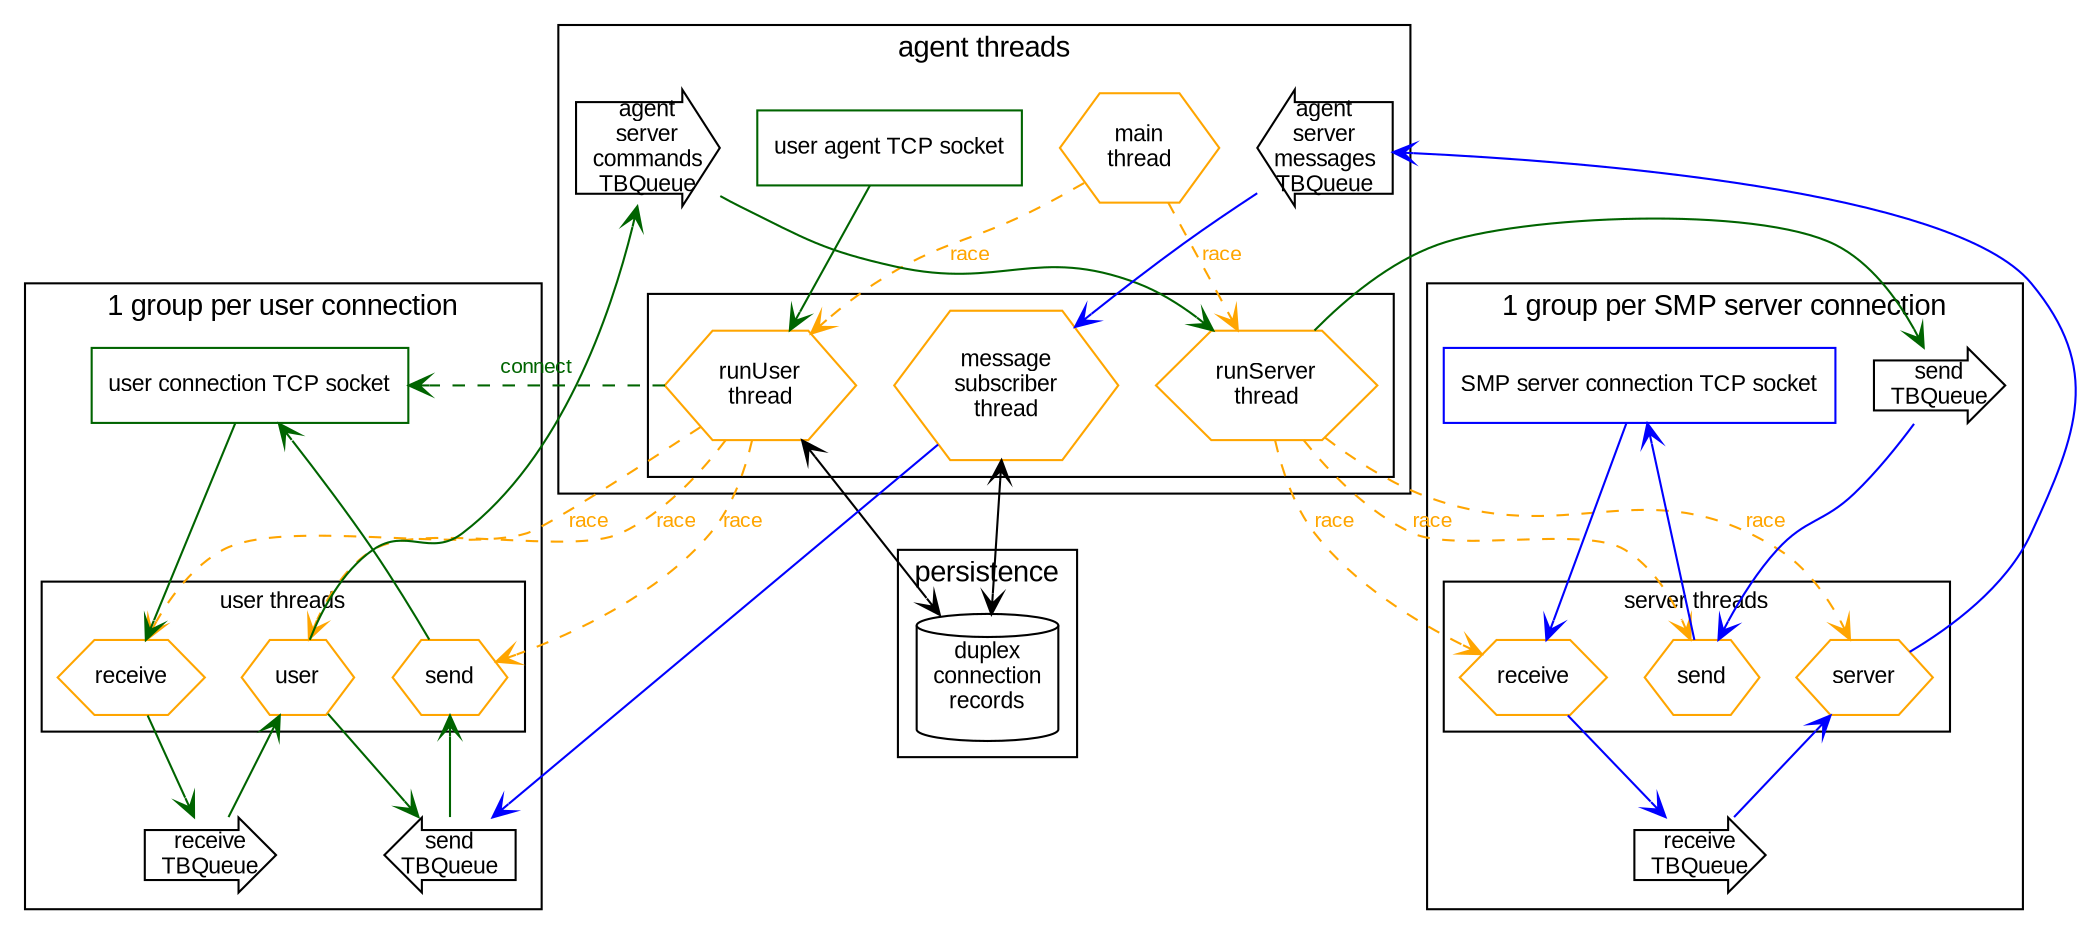 digraph SMPAgent {
  graph [fontname=arial]
  node [fontname=arial fontsize=11 shape=box]
  edge [fontname=arial fontsize=10 arrowhead=open arrowtail=open]

  subgraph clusterPersistence {
    label="persistence"
    connectionsStore [shape=cylinder label="duplex\nconnection\nrecords"]
  }

  subgraph clusterAgent {
    label="agent threads" 
    main [shape=hexagon color=orange label="main\nthread"]
    aSock [label="user agent TCP socket" color=darkgreen]
    subgraph clusterThreads {
      label="" 
      node [shape=hexagon color=orange]
      runUser [label="runUser\nthread"]
      runServer [label="runServer\nthread"]
      msgSubscriber [label="message\nsubscriber\nthread"]
    }
    main -> {runUser runServer} [style=dashed label=race color=orange fontcolor=orange]
    aSock -> runUser [color=darkgreen]

    acInq [shape=rarrow label="agent\nserver\ncommands\nTBQueue"]
    acInq -> runServer [color=darkgreen]

    amInq [shape=larrow label="agent\nserver\nmessages\nTBQueue"]
    amInq -> msgSubscriber [color=blue]

    msgSubscriber -> connectionsStore [dir=both]
    runUser -> connectionsStore [dir=both]
  }

  subgraph clusterUser {
    label="1 group per user connection"
    uSock [label="user connection TCP socket" color=darkgreen]

    subgraph clusterUserThreads {
      graph [fontsize=11]
      label="user threads"
      node [shape=hexagon, color=orange]
      uRcv [label="receive"]
      uAgent [label="user"]
      uSnd [label="send"]
    }

    runUser -> uSock [style=dashed label="connect" color=darkgreen fontcolor=darkgreen]
    runUser -> {uAgent uRcv uSnd} [style=dashed label=race color=orange fontcolor=orange]

    uInq [shape=rarrow label="receive\nTBQueue"]
    uOutq [shape=larrow label="send\nTBQueue"]
    uSock -> uRcv -> uInq -> uAgent [color=darkgreen]
    uAgent -> uOutq -> uSnd -> uSock [color=darkgreen]

    msgSubscriber -> uOutq [color=blue]
    uAgent -> acInq [color=darkgreen]
  }

  subgraph clusterServer {
    label="1 group per SMP server connection"
    sSock [label="SMP server connection TCP socket" color=blue]

    subgraph clusterServerThreads {
      graph [fontsize=11]
      label="server threads"
      node [shape=hexagon, color=orange]
      sRcv [label="receive"]
      sAgent [label="server"]
      sSnd [label="send"]
    }

    runServer -> {sAgent sRcv sSnd} [style=dashed label=race color=orange fontcolor=orange]

    sInq [shape=rarrow label="receive\nTBQueue"]
    sOutq [shape=rarrow label="send\nTBQueue"]
    sSock -> sRcv -> sInq -> sAgent [color=blue]
    runServer -> sOutq [color=darkgreen]
    sOutq -> sSnd -> sSock [color=blue]

    sAgent -> amInq [color=blue]
  }
}
